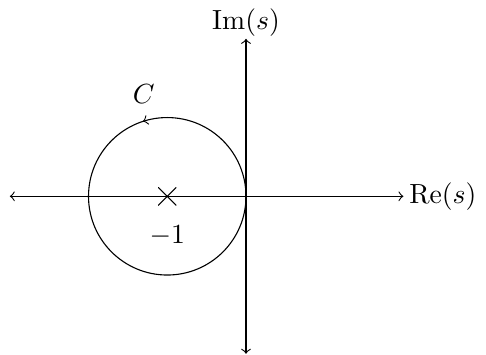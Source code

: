 \documentclass{standalone}
\usepackage{amsmath,tikz}
\usetikzlibrary{calc}
\usetikzlibrary{positioning}
\usetikzlibrary{shapes,arrows,decorations.pathreplacing,decorations.markings}
\tikzstyle{block} = [draw, fill=gray!20, rectangle]
\tikzstyle{sum} = [draw, fill=gray!20, circle, node distance=1cm]
\tikzstyle{input} = [coordinate]
\tikzstyle{output} = [coordinate]
\tikzstyle{pinstyle} = [pin edge={to-,thin,black}]
\usepackage{pgfplots}
 \pgfplotsset{compat=1.13}
 \usepackage{transparent}

 \begin{document}

 \tikzset{cross/.style={path picture={
       \draw
       (path picture bounding box.south east)--(path picture bounding box.north west)
       (path picture bounding box.south west)--(path picture bounding box.north east);
 }}}

\begin{tikzpicture}

  \draw[<->] (0,-2) -- (0,2) {};
  \draw[<->] (-3,0) -- (2,0) {};
  \node at (0,2.2) {$\text{Im}(s)$};
  \node at (2.5,0) {$\text{Re}(s)$};

  \node at (-1.3, 1.3) {$C$};

  \draw [decoration={markings, mark=at position 0.3 with {\arrow{>}}},
        postaction={decorate}] (-1,0) circle (1);

  \node[cross] at (-1,0) {};
  
  \node at (-1, -0.5) {$-1$};
  
\end{tikzpicture}
\end{document}
